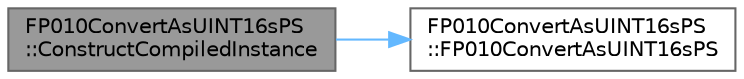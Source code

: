 digraph "FP010ConvertAsUINT16sPS::ConstructCompiledInstance"
{
 // INTERACTIVE_SVG=YES
 // LATEX_PDF_SIZE
  bgcolor="transparent";
  edge [fontname=Helvetica,fontsize=10,labelfontname=Helvetica,labelfontsize=10];
  node [fontname=Helvetica,fontsize=10,shape=box,height=0.2,width=0.4];
  rankdir="LR";
  Node1 [id="Node000001",label="FP010ConvertAsUINT16sPS\l::ConstructCompiledInstance",height=0.2,width=0.4,color="gray40", fillcolor="grey60", style="filled", fontcolor="black",tooltip=" "];
  Node1 -> Node2 [id="edge1_Node000001_Node000002",color="steelblue1",style="solid",tooltip=" "];
  Node2 [id="Node000002",label="FP010ConvertAsUINT16sPS\l::FP010ConvertAsUINT16sPS",height=0.2,width=0.4,color="grey40", fillcolor="white", style="filled",URL="$d8/d21/classFP010ConvertAsUINT16sPS.html#a4d6f6a066e4ce5734915e5885b637750",tooltip=" "];
}
